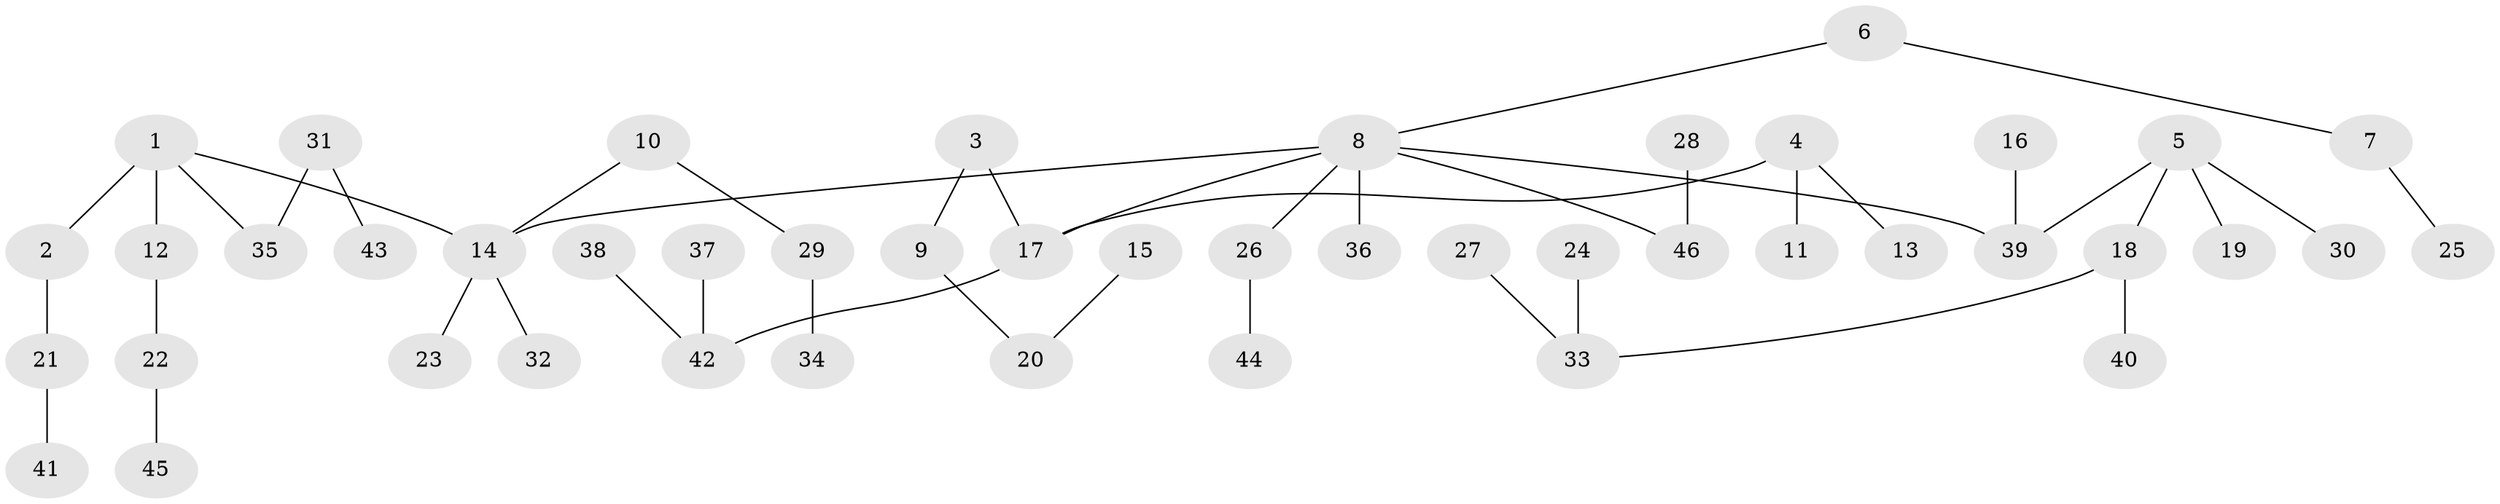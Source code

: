 // original degree distribution, {4: 0.07692307692307693, 6: 0.015384615384615385, 8: 0.015384615384615385, 5: 0.03076923076923077, 2: 0.2153846153846154, 3: 0.1076923076923077, 1: 0.5384615384615384}
// Generated by graph-tools (version 1.1) at 2025/37/03/04/25 23:37:21]
// undirected, 46 vertices, 45 edges
graph export_dot {
  node [color=gray90,style=filled];
  1;
  2;
  3;
  4;
  5;
  6;
  7;
  8;
  9;
  10;
  11;
  12;
  13;
  14;
  15;
  16;
  17;
  18;
  19;
  20;
  21;
  22;
  23;
  24;
  25;
  26;
  27;
  28;
  29;
  30;
  31;
  32;
  33;
  34;
  35;
  36;
  37;
  38;
  39;
  40;
  41;
  42;
  43;
  44;
  45;
  46;
  1 -- 2 [weight=1.0];
  1 -- 12 [weight=1.0];
  1 -- 14 [weight=1.0];
  1 -- 35 [weight=1.0];
  2 -- 21 [weight=1.0];
  3 -- 9 [weight=1.0];
  3 -- 17 [weight=1.0];
  4 -- 11 [weight=1.0];
  4 -- 13 [weight=1.0];
  4 -- 17 [weight=1.0];
  5 -- 18 [weight=1.0];
  5 -- 19 [weight=1.0];
  5 -- 30 [weight=1.0];
  5 -- 39 [weight=1.0];
  6 -- 7 [weight=1.0];
  6 -- 8 [weight=1.0];
  7 -- 25 [weight=1.0];
  8 -- 14 [weight=1.0];
  8 -- 17 [weight=1.0];
  8 -- 26 [weight=1.0];
  8 -- 36 [weight=1.0];
  8 -- 39 [weight=1.0];
  8 -- 46 [weight=1.0];
  9 -- 20 [weight=1.0];
  10 -- 14 [weight=1.0];
  10 -- 29 [weight=1.0];
  12 -- 22 [weight=1.0];
  14 -- 23 [weight=1.0];
  14 -- 32 [weight=1.0];
  15 -- 20 [weight=1.0];
  16 -- 39 [weight=1.0];
  17 -- 42 [weight=1.0];
  18 -- 33 [weight=1.0];
  18 -- 40 [weight=1.0];
  21 -- 41 [weight=1.0];
  22 -- 45 [weight=1.0];
  24 -- 33 [weight=1.0];
  26 -- 44 [weight=1.0];
  27 -- 33 [weight=1.0];
  28 -- 46 [weight=1.0];
  29 -- 34 [weight=1.0];
  31 -- 35 [weight=1.0];
  31 -- 43 [weight=1.0];
  37 -- 42 [weight=1.0];
  38 -- 42 [weight=1.0];
}
